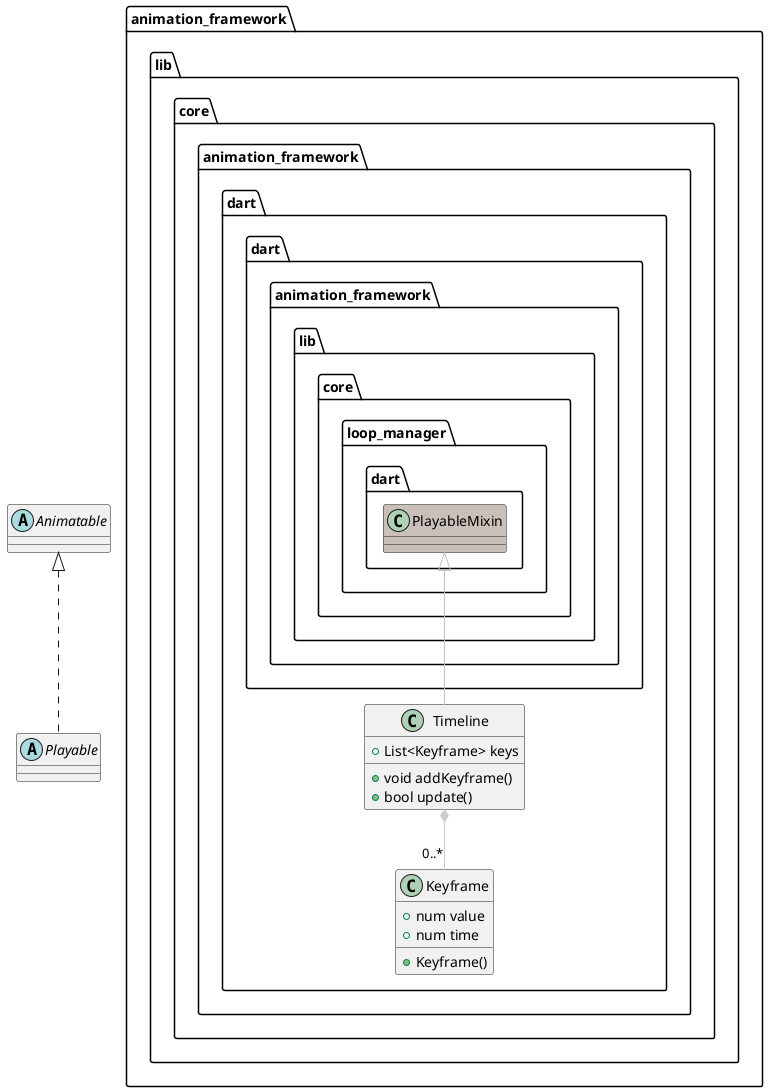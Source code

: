 'From : C:\HTML5-Games\dart\animation_framework\lib\core\animation_framework.dart
@startuml
namespace animation_framework.lib.core.animation_framework.dart {
dart.animation_framework.lib.core.loop_manager.dart.PlayableMixin <|-- Timeline #c9c0ba
class Timeline {
 + List<Keyframe> keys
 + void addKeyframe()
 + bool update()
}
Timeline *-- "0..*" Keyframe #CCC

class Keyframe {
 + num value
 + num time
 + Keyframe()
}

}
namespace animation_framework.lib.core.animation_framework.dart {
class dart.animation_framework.lib.core.loop_manager.dart.PlayableMixin #c9c0ba{
}
}

abstract class Animatable
abstract class Playable

Animatable <|.. Playable

@enduml
